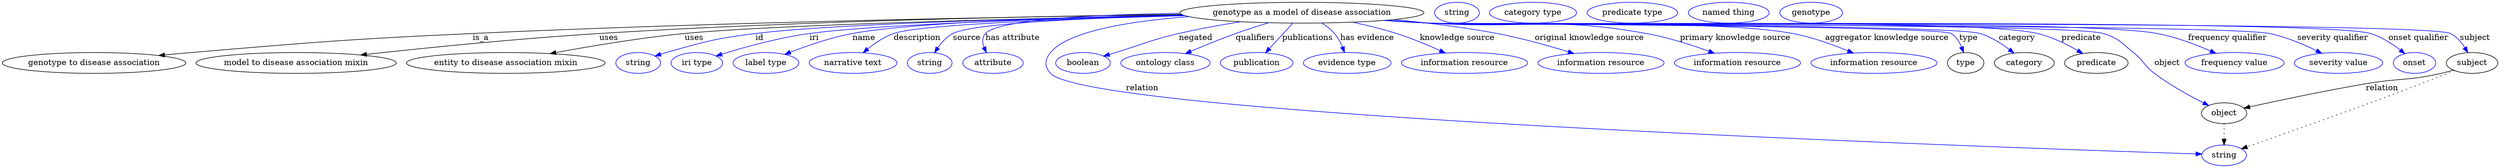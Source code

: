 digraph {
	graph [bb="0,0,4293.1,283"];
	node [label="\N"];
	"genotype as a model of disease association"	[height=0.5,
		label="genotype as a model of disease association",
		pos="2234.9,265",
		width=5.8314];
	"genotype to disease association"	[height=0.5,
		pos="157.94,178",
		width=4.3871];
	"genotype as a model of disease association" -> "genotype to disease association"	[label=is_a,
		lp="822.94,221.5",
		pos="e,269.28,190.86 2028.2,261.75 1750.7,258.08 1242.5,249.09 808.94,229 593.56,219.02 539.77,214.25 324.94,196 310.17,194.75 294.68,\
193.32 279.33,191.84"];
	"model to disease association mixin"	[height=0.5,
		pos="505.94,178",
		width=4.7843];
	"genotype as a model of disease association" -> "model to disease association mixin"	[label=uses,
		lp="1043.4,221.5",
		pos="e,616.8,191.8 2027.4,262.19 1786.6,259.12 1377.7,250.89 1026.9,229 889.55,220.43 732.32,204.49 626.84,192.91"];
	"entity to disease association mixin"	[height=0.5,
		pos="866.94,178",
		width=4.7482];
	"genotype as a model of disease association" -> "entity to disease association mixin"	[label=uses,
		lp="1190.4,221.5",
		pos="e,942.91,194.17 2031.7,260.41 1771.3,255.26 1334.4,244.65 1173.9,229 1098.8,221.68 1014.3,207.45 952.93,196.04"];
	id	[color=blue,
		height=0.5,
		label=string,
		pos="1093.9,178",
		width=1.0652];
	"genotype as a model of disease association" -> id	[color=blue,
		label=id,
		lp="1302.9,221.5",
		pos="e,1122.9,189.95 2031.5,260.55 1798.9,255.88 1432.9,246.09 1295.9,229 1226.5,220.33 1209.3,215.06 1141.9,196 1138.8,195.12 1135.6,\
194.15 1132.4,193.12",
		style=solid];
	iri	[color=blue,
		height=0.5,
		label="iri type",
		pos="1194.9,178",
		width=1.2277];
	"genotype as a model of disease association" -> iri	[color=blue,
		label=iri,
		lp="1396.9,221.5",
		pos="e,1228.1,190.08 2032.9,260.03 1822.9,255.11 1508.6,245.32 1388.9,229 1336.1,221.79 1277,205.29 1238,193.2",
		style=solid];
	name	[color=blue,
		height=0.5,
		label="label type",
		pos="1313.9,178",
		width=1.5707];
	"genotype as a model of disease association" -> name	[color=blue,
		label=name,
		lp="1482.9,221.5",
		pos="e,1346.4,192.82 2029.8,261.13 1838.5,257.28 1567.5,248.51 1462.9,229 1425.8,222.07 1385.3,208.03 1355.9,196.58",
		style=solid];
	description	[color=blue,
		height=0.5,
		label="narrative text",
		pos="1463.9,178",
		width=2.0943];
	"genotype as a model of disease association" -> description	[color=blue,
		label=description,
		lp="1573.4,221.5",
		pos="e,1481,195.77 2033.6,259.8 1842.9,254.87 1579.1,245.24 1532.9,229 1516.8,223.33 1501.2,212.62 1488.9,202.56",
		style=solid];
	source	[color=blue,
		height=0.5,
		label=string,
		pos="1595.9,178",
		width=1.0652];
	"genotype as a model of disease association" -> source	[color=blue,
		label=source,
		lp="1658.9,221.5",
		pos="e,1604.3,196.08 2031.7,260.38 1871.6,256.16 1669.8,247.27 1634.9,229 1624.6,223.57 1616.1,214.06 1609.8,204.77",
		style=solid];
	"has attribute"	[color=blue,
		height=0.5,
		label=attribute,
		pos="1703.9,178",
		width=1.4443];
	"genotype as a model of disease association" -> "has attribute"	[color=blue,
		label="has attribute",
		lp="1737.9,221.5",
		pos="e,1692.5,195.79 2025.2,264.01 1882,261.75 1714.1,253.74 1690.9,229 1684.9,222.54 1685.4,213.61 1688.4,205.09",
		style=solid];
	relation	[color=blue,
		height=0.5,
		label=string,
		pos="3822.9,18",
		width=1.0652];
	"genotype as a model of disease association" -> relation	[color=blue,
		label=relation,
		lp="1960.9,134.5",
		pos="e,3784.5,20.208 2040.8,258.12 1940.9,250.48 1833.6,233.47 1802.9,196 1792.8,183.61 1792,171.7 1802.9,160 1872.4,85.484 3473.3,30.278 \
3774.4,20.535",
		style=solid];
	negated	[color=blue,
		height=0.5,
		label=boolean,
		pos="1858.9,178",
		width=1.2999];
	"genotype as a model of disease association" -> negated	[color=blue,
		label=negated,
		lp="2051.9,221.5",
		pos="e,1894.1,189.91 2129.5,249.38 2095.3,243.89 2057.4,237.02 2022.9,229 1973.6,217.52 1962.3,210.81 1913.9,196 1910.6,194.99 1907.2,\
193.94 1903.8,192.89",
		style=solid];
	qualifiers	[color=blue,
		height=0.5,
		label="ontology class",
		pos="1999.9,178",
		width=2.1304];
	"genotype as a model of disease association" -> qualifiers	[color=blue,
		label=qualifiers,
		lp="2154.4,221.5",
		pos="e,2034.3,194.2 2177.8,247.6 2159.5,242.05 2139.3,235.58 2120.9,229 2095,219.69 2066.5,207.99 2043.7,198.25",
		style=solid];
	publications	[color=blue,
		height=0.5,
		label=publication,
		pos="2156.9,178",
		width=1.7332];
	"genotype as a model of disease association" -> publications	[color=blue,
		label=publications,
		lp="2244.9,221.5",
		pos="e,2172.2,195.6 2219.2,246.8 2207.7,234.31 2192,217.24 2179.3,203.35",
		style=solid];
	"has evidence"	[color=blue,
		height=0.5,
		label="evidence type",
		pos="2312.9,178",
		width=2.0943];
	"genotype as a model of disease association" -> "has evidence"	[color=blue,
		label="has evidence",
		lp="2347.4,221.5",
		pos="e,2308.2,196.17 2269.1,247.14 2277,242.1 2284.9,236.02 2290.9,229 2296.8,222.27 2301.3,213.76 2304.6,205.67",
		style=solid];
	"knowledge source"	[color=blue,
		height=0.5,
		label="information resource",
		pos="2514.9,178",
		width=3.015];
	"genotype as a model of disease association" -> "knowledge source"	[color=blue,
		label="knowledge source",
		lp="2502.4,221.5",
		pos="e,2481.8,195.19 2322,248.53 2346.8,243.26 2373.7,236.71 2397.9,229 2423.2,220.96 2450.6,209.44 2472.5,199.49",
		style=solid];
	"original knowledge source"	[color=blue,
		height=0.5,
		label="information resource",
		pos="2749.9,178",
		width=3.015];
	"genotype as a model of disease association" -> "original knowledge source"	[color=blue,
		label="original knowledge source",
		lp="2729.9,221.5",
		pos="e,2703.3,194.35 2392.6,253.11 2449.1,247.74 2513.2,239.99 2570.9,229 2612.7,221.06 2658.8,208.07 2693.8,197.31",
		style=solid];
	"primary knowledge source"	[color=blue,
		height=0.5,
		label="information resource",
		pos="2984.9,178",
		width=3.015];
	"genotype as a model of disease association" -> "primary knowledge source"	[color=blue,
		label="primary knowledge source",
		lp="2980.9,221.5",
		pos="e,2945.3,194.78 2381,252.06 2405.3,250.25 2430.3,248.48 2453.9,247 2620,236.56 2664.2,258.5 2827.9,229 2864.9,222.34 2905.2,209.36 \
2935.8,198.3",
		style=solid];
	"aggregator knowledge source"	[color=blue,
		height=0.5,
		label="information resource",
		pos="3219.9,178",
		width=3.015];
	"genotype as a model of disease association" -> "aggregator knowledge source"	[color=blue,
		label="aggregator knowledge source",
		lp="3242.4,221.5",
		pos="e,3184.5,195.15 2378.6,251.84 2403.7,250.01 2429.6,248.3 2453.9,247 2592.9,239.61 2943.2,254.72 3079.9,229 3112.7,222.84 3148,210.17 \
3175,199.13",
		style=solid];
	type	[height=0.5,
		pos="3377.9,178",
		width=0.86659];
	"genotype as a model of disease association" -> type	[color=blue,
		label=type,
		lp="3382.9,221.5",
		pos="e,3374.3,196.02 2377.4,251.75 2402.9,249.9 2429.2,248.21 2453.9,247 2478.9,245.78 3331.8,242.34 3352.9,229 3361.4,223.67 3367.1,\
214.56 3370.9,205.56",
		style=solid];
	category	[height=0.5,
		pos="3478.9,178",
		width=1.4263];
	"genotype as a model of disease association" -> category	[color=blue,
		label=category,
		lp="3466.4,221.5",
		pos="e,3461.1,194.98 2377.1,251.75 2402.7,249.89 2429.1,248.2 2453.9,247 2506.6,244.46 3352.6,244.61 3402.9,229 3421.2,223.35 3439.1,\
211.88 3453,201.35",
		style=solid];
	predicate	[height=0.5,
		pos="3602.9,178",
		width=1.5165];
	"genotype as a model of disease association" -> predicate	[color=blue,
		label=predicate,
		lp="3576.9,221.5",
		pos="e,3579.6,194.29 2376.8,251.73 2402.5,249.87 2429,248.18 2453.9,247 2570.3,241.49 3388.8,256.51 3501.9,229 3526.4,223.06 3551.8,210.46 \
3571,199.4",
		style=solid];
	object	[height=0.5,
		pos="3822.9,91",
		width=1.0832];
	"genotype as a model of disease association" -> object	[color=blue,
		label=object,
		lp="3724.9,178",
		pos="e,3796.4,104.43 2376.8,251.7 2402.5,249.84 2429,248.16 2453.9,247 2518.4,244 3553.1,247.48 3614.9,229 3641.2,221.16 3645.6,213.11 \
3666.9,196 3684.6,181.85 3684.9,173.7 3702.9,160 3729.5,139.81 3762.6,121.47 3787.4,108.94",
		style=solid];
	"frequency qualifier"	[color=blue,
		height=0.5,
		label="frequency value",
		pos="3840.9,178",
		width=2.3651];
	"genotype as a model of disease association" -> "frequency qualifier"	[color=blue,
		label="frequency qualifier",
		lp="3828.9,221.5",
		pos="e,3808.8,194.69 2376.5,251.69 2402.3,249.83 2428.9,248.15 2453.9,247 2593.1,240.6 3571,254.9 3707.9,229 3739.6,223 3773.7,210.08 \
3799.4,198.88",
		style=solid];
	"severity qualifier"	[color=blue,
		height=0.5,
		label="severity value",
		pos="4019.9,178",
		width=2.1123];
	"genotype as a model of disease association" -> "severity qualifier"	[color=blue,
		label="severity qualifier",
		lp="4009.9,221.5",
		pos="e,3991.1,194.83 2376.2,251.68 2402.1,249.81 2428.8,248.13 2453.9,247 2534.2,243.39 3822.2,245.37 3900.9,229 3929.3,223.1 3959.3,\
210.42 3982.1,199.31",
		style=solid];
	"onset qualifier"	[color=blue,
		height=0.5,
		label=onset,
		pos="4149.9,178",
		width=1.011];
	"genotype as a model of disease association" -> "onset qualifier"	[color=blue,
		label="onset qualifier",
		lp="4157.4,221.5",
		pos="e,4133.3,194.3 2376.2,251.65 2402.1,249.78 2428.8,248.11 2453.9,247 2543.9,243.01 3988.9,255.58 4074.9,229 4093.4,223.3 4111.5,211.48 \
4125.3,200.76",
		style=solid];
	subject	[height=0.5,
		pos="4248.9,178",
		width=1.2277];
	"genotype as a model of disease association" -> subject	[color=blue,
		label=subject,
		lp="4254.9,221.5",
		pos="e,4241.6,196.25 2375.9,251.65 2401.9,249.78 2428.7,248.11 2453.9,247 2502.8,244.86 4169.6,251.5 4212.9,229 4223,223.77 4230.9,214.29 \
4236.7,204.98",
		style=solid];
	association_type	[color=blue,
		height=0.5,
		label=string,
		pos="2500.9,265",
		width=1.0652];
	association_category	[color=blue,
		height=0.5,
		label="category type",
		pos="2631.9,265",
		width=2.0762];
	"genotype to disease association_predicate"	[color=blue,
		height=0.5,
		label="predicate type",
		pos="2802.9,265",
		width=2.1665];
	object -> relation	[pos="e,3822.9,36.029 3822.9,72.813 3822.9,64.789 3822.9,55.047 3822.9,46.069",
		style=dotted];
	"genotype to disease association_object"	[color=blue,
		height=0.5,
		label="named thing",
		pos="2968.9,265",
		width=1.9318];
	subject -> relation	[pos="e,3852.7,29.451 4218.8,164.84 4193.1,154.56 4155.2,139.55 4121.9,127 4029.4,92.073 3919.9,53.112 3862.5,32.887",
		style=dotted];
	subject -> object	[label=relation,
		lp="4093.9,134.5",
		pos="e,3857.4,99.822 4216.3,165.78 4209.3,163.64 4201.9,161.58 4194.9,160 4138.5,147.26 4123,151.84 4065.9,142 3996.2,129.97 3915.9,112.79 \
3867.3,102.02"];
	"genotype as a model of disease association_subject"	[color=blue,
		height=0.5,
		label=genotype,
		pos="3109.9,265",
		width=1.4985];
}
